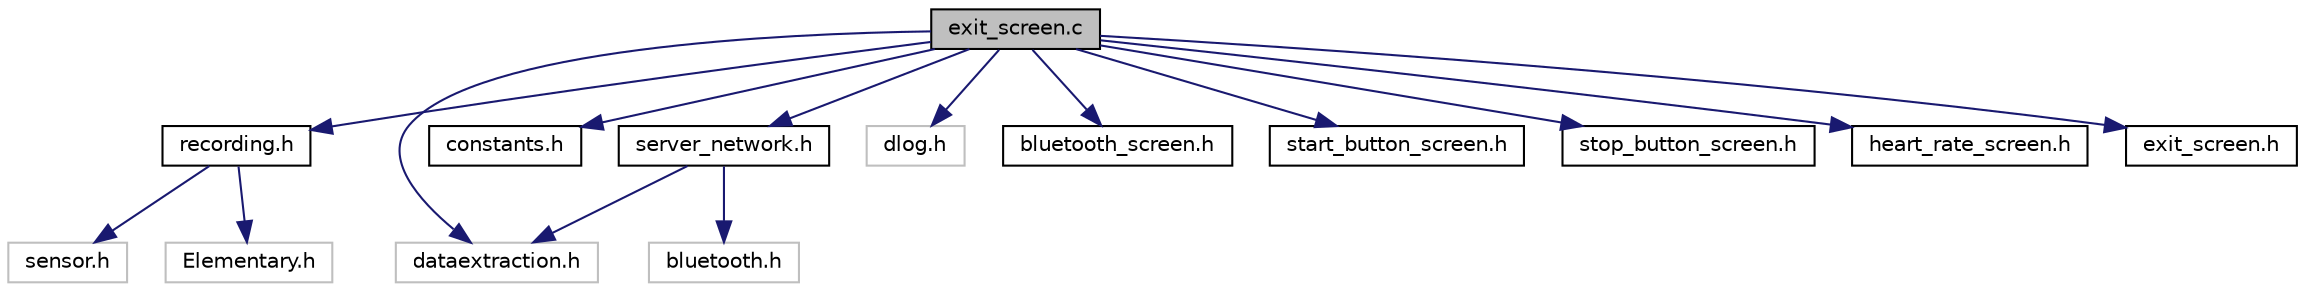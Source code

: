 digraph "exit_screen.c"
{
  edge [fontname="Helvetica",fontsize="10",labelfontname="Helvetica",labelfontsize="10"];
  node [fontname="Helvetica",fontsize="10",shape=record];
  Node0 [label="exit_screen.c",height=0.2,width=0.4,color="black", fillcolor="grey75", style="filled", fontcolor="black"];
  Node0 -> Node1 [color="midnightblue",fontsize="10",style="solid",fontname="Helvetica"];
  Node1 [label="recording.h",height=0.2,width=0.4,color="black", fillcolor="white", style="filled",URL="$recording_8h.html"];
  Node1 -> Node2 [color="midnightblue",fontsize="10",style="solid",fontname="Helvetica"];
  Node2 [label="sensor.h",height=0.2,width=0.4,color="grey75", fillcolor="white", style="filled"];
  Node1 -> Node3 [color="midnightblue",fontsize="10",style="solid",fontname="Helvetica"];
  Node3 [label="Elementary.h",height=0.2,width=0.4,color="grey75", fillcolor="white", style="filled"];
  Node0 -> Node4 [color="midnightblue",fontsize="10",style="solid",fontname="Helvetica"];
  Node4 [label="dataextraction.h",height=0.2,width=0.4,color="grey75", fillcolor="white", style="filled"];
  Node0 -> Node5 [color="midnightblue",fontsize="10",style="solid",fontname="Helvetica"];
  Node5 [label="constants.h",height=0.2,width=0.4,color="black", fillcolor="white", style="filled",URL="$constants_8h.html"];
  Node0 -> Node6 [color="midnightblue",fontsize="10",style="solid",fontname="Helvetica"];
  Node6 [label="server_network.h",height=0.2,width=0.4,color="black", fillcolor="white", style="filled",URL="$server__network_8h.html"];
  Node6 -> Node7 [color="midnightblue",fontsize="10",style="solid",fontname="Helvetica"];
  Node7 [label="bluetooth.h",height=0.2,width=0.4,color="grey75", fillcolor="white", style="filled"];
  Node6 -> Node4 [color="midnightblue",fontsize="10",style="solid",fontname="Helvetica"];
  Node0 -> Node8 [color="midnightblue",fontsize="10",style="solid",fontname="Helvetica"];
  Node8 [label="dlog.h",height=0.2,width=0.4,color="grey75", fillcolor="white", style="filled"];
  Node0 -> Node9 [color="midnightblue",fontsize="10",style="solid",fontname="Helvetica"];
  Node9 [label="bluetooth_screen.h",height=0.2,width=0.4,color="black", fillcolor="white", style="filled",URL="$bluetooth__screen_8h.html"];
  Node0 -> Node10 [color="midnightblue",fontsize="10",style="solid",fontname="Helvetica"];
  Node10 [label="start_button_screen.h",height=0.2,width=0.4,color="black", fillcolor="white", style="filled",URL="$start__button__screen_8h.html"];
  Node0 -> Node11 [color="midnightblue",fontsize="10",style="solid",fontname="Helvetica"];
  Node11 [label="stop_button_screen.h",height=0.2,width=0.4,color="black", fillcolor="white", style="filled",URL="$stop__button__screen_8h.html"];
  Node0 -> Node12 [color="midnightblue",fontsize="10",style="solid",fontname="Helvetica"];
  Node12 [label="heart_rate_screen.h",height=0.2,width=0.4,color="black", fillcolor="white", style="filled",URL="$heart__rate__screen_8h.html"];
  Node0 -> Node13 [color="midnightblue",fontsize="10",style="solid",fontname="Helvetica"];
  Node13 [label="exit_screen.h",height=0.2,width=0.4,color="black", fillcolor="white", style="filled",URL="$exit__screen_8h.html"];
}
